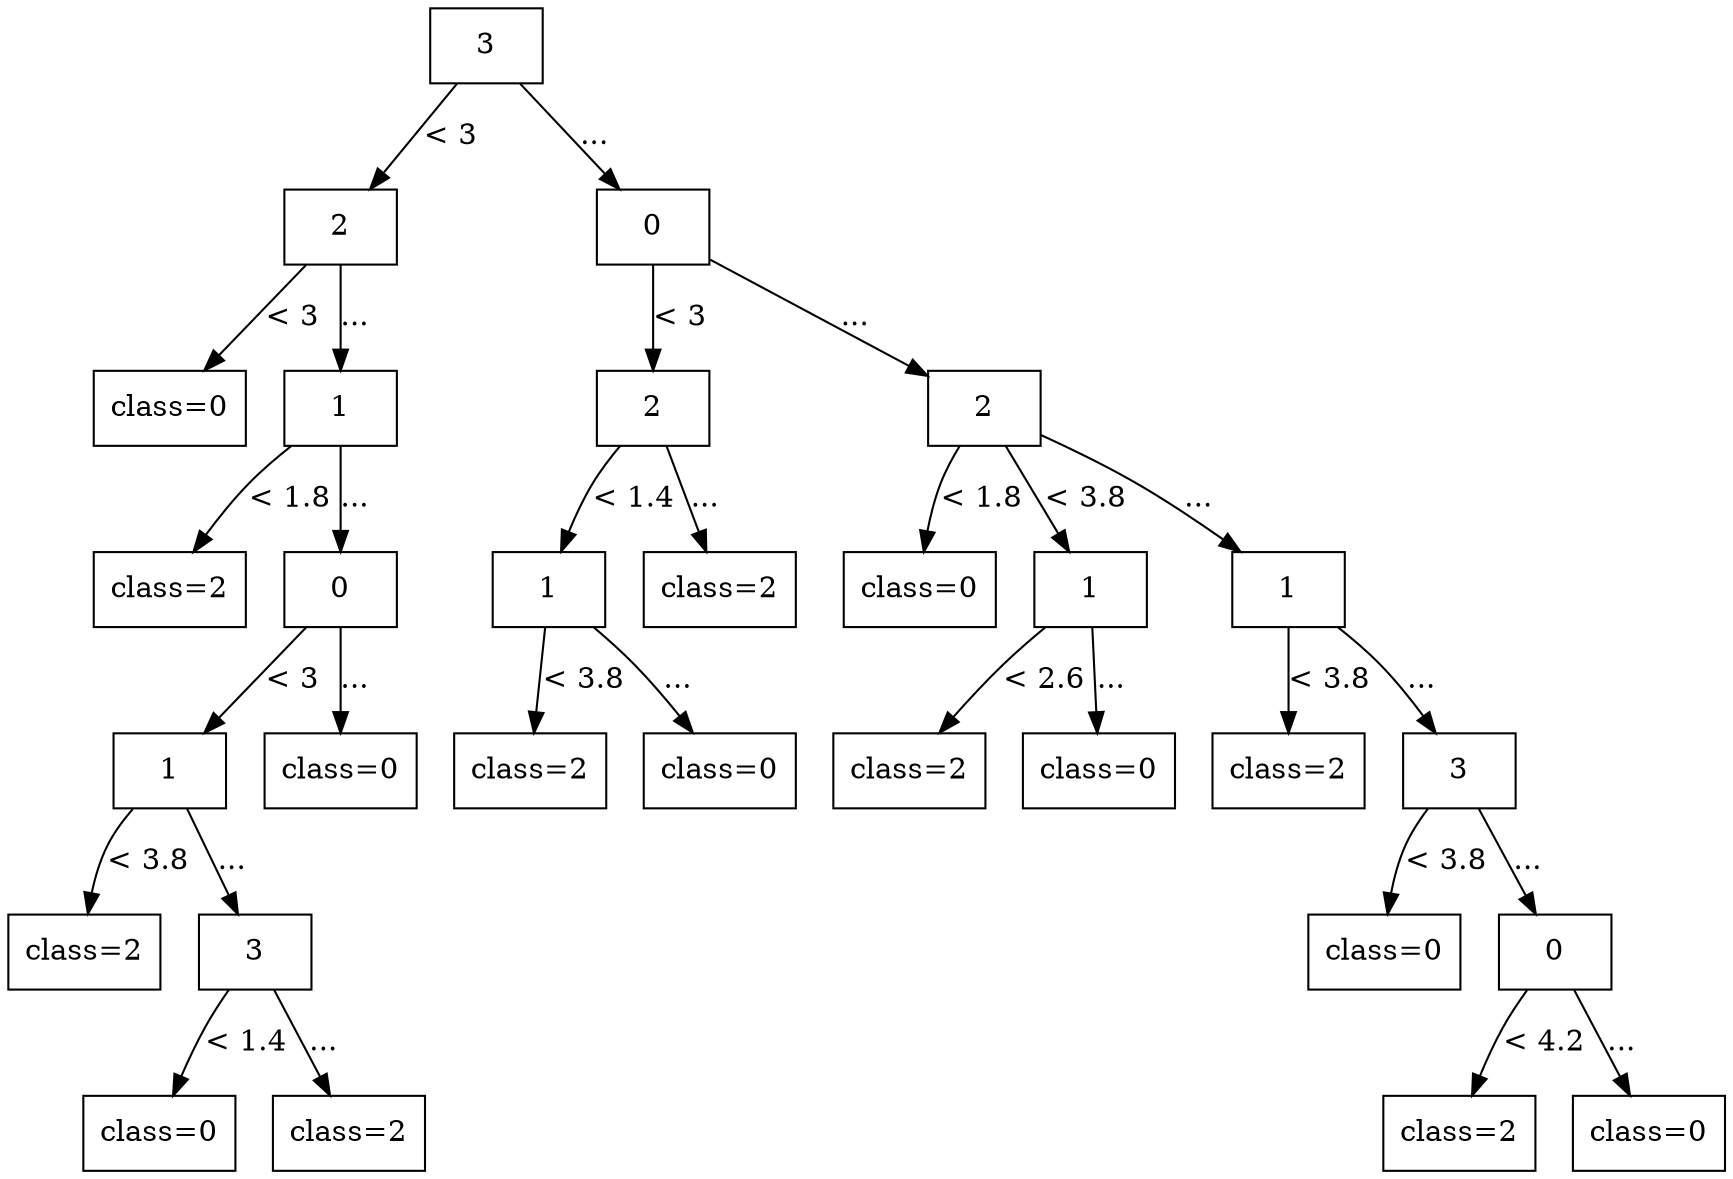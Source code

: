 digraph G {
node [shape=box];

0 [label="3"];

1 [label="2"];
12 [label="0"];

0 -> 1 [label="< 3"];
0 -> 12 [label="..."];

2 [label="class=0"];
3 [label="1"];
13 [label="2"];
18 [label="2"];

1 -> 2 [label="< 3"];
1 -> 3 [label="..."];
12 -> 13 [label="< 3"];
12 -> 18 [label="..."];

4 [label="class=2"];
5 [label="0"];
14 [label="1"];
17 [label="class=2"];
19 [label="class=0"];
20 [label="1"];
23 [label="1"];

3 -> 4 [label="< 1.8"];
3 -> 5 [label="..."];
13 -> 14 [label="< 1.4"];
13 -> 17 [label="..."];
18 -> 19 [label="< 1.8"];
18 -> 20 [label="< 3.8"];
18 -> 23 [label="..."];

6 [label="1"];
11 [label="class=0"];
15 [label="class=2"];
16 [label="class=0"];
21 [label="class=2"];
22 [label="class=0"];
24 [label="class=2"];
25 [label="3"];

5 -> 6 [label="< 3"];
5 -> 11 [label="..."];
14 -> 15 [label="< 3.8"];
14 -> 16 [label="..."];
20 -> 21 [label="< 2.6"];
20 -> 22 [label="..."];
23 -> 24 [label="< 3.8"];
23 -> 25 [label="..."];

7 [label="class=2"];
8 [label="3"];
26 [label="class=0"];
27 [label="0"];

6 -> 7 [label="< 3.8"];
6 -> 8 [label="..."];
25 -> 26 [label="< 3.8"];
25 -> 27 [label="..."];

9 [label="class=0"];
10 [label="class=2"];
28 [label="class=2"];
29 [label="class=0"];

8 -> 9 [label="< 1.4"];
8 -> 10 [label="..."];
27 -> 28 [label="< 4.2"];
27 -> 29 [label="..."];

}